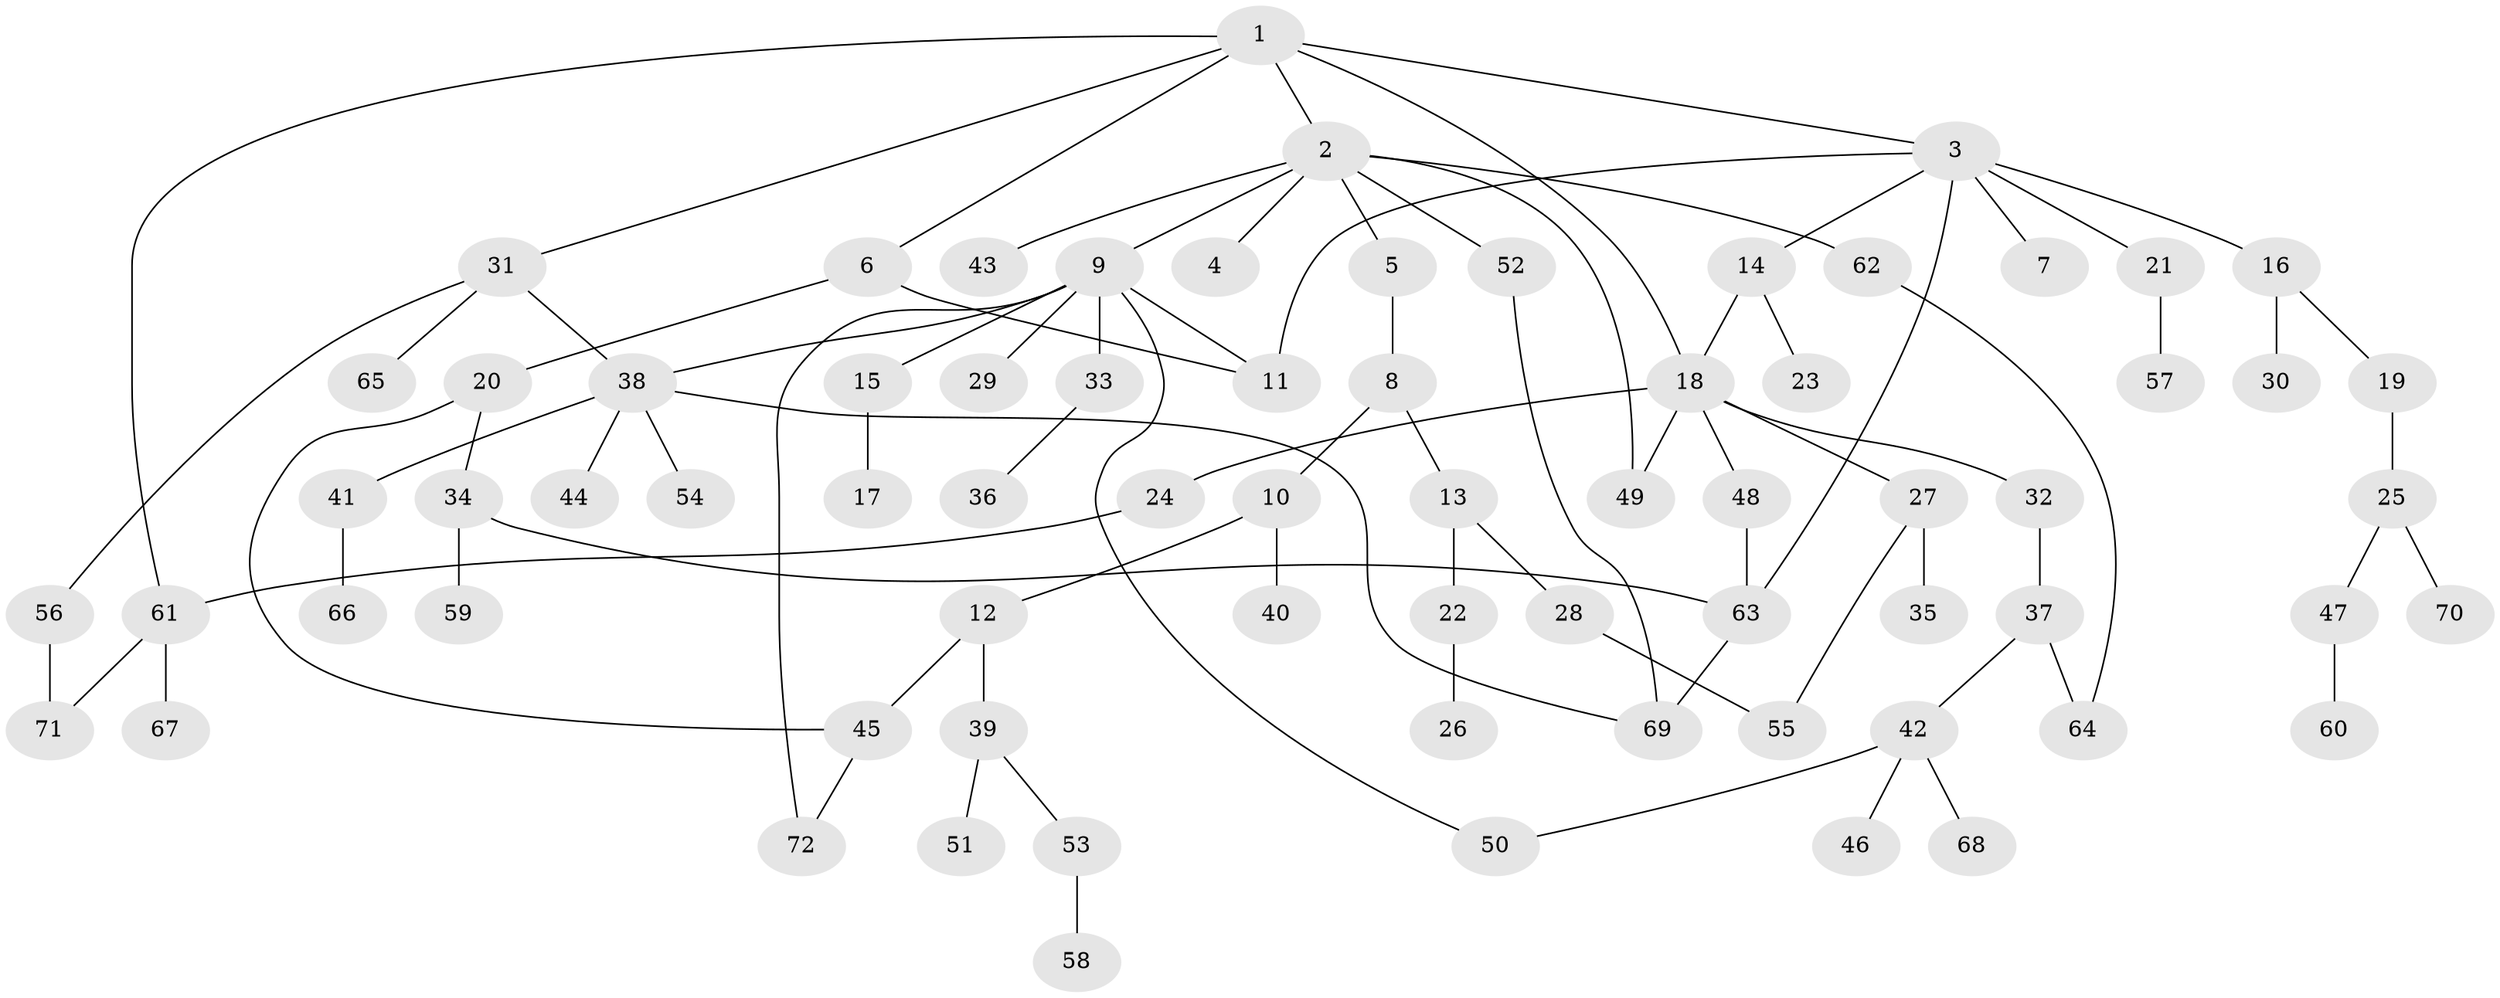 // coarse degree distribution, {8: 0.05555555555555555, 6: 0.027777777777777776, 1: 0.4166666666666667, 3: 0.08333333333333333, 4: 0.1111111111111111, 13: 0.027777777777777776, 2: 0.25, 9: 0.027777777777777776}
// Generated by graph-tools (version 1.1) at 2025/16/03/04/25 18:16:56]
// undirected, 72 vertices, 87 edges
graph export_dot {
graph [start="1"]
  node [color=gray90,style=filled];
  1;
  2;
  3;
  4;
  5;
  6;
  7;
  8;
  9;
  10;
  11;
  12;
  13;
  14;
  15;
  16;
  17;
  18;
  19;
  20;
  21;
  22;
  23;
  24;
  25;
  26;
  27;
  28;
  29;
  30;
  31;
  32;
  33;
  34;
  35;
  36;
  37;
  38;
  39;
  40;
  41;
  42;
  43;
  44;
  45;
  46;
  47;
  48;
  49;
  50;
  51;
  52;
  53;
  54;
  55;
  56;
  57;
  58;
  59;
  60;
  61;
  62;
  63;
  64;
  65;
  66;
  67;
  68;
  69;
  70;
  71;
  72;
  1 -- 2;
  1 -- 3;
  1 -- 6;
  1 -- 31;
  1 -- 18;
  1 -- 61;
  2 -- 4;
  2 -- 5;
  2 -- 9;
  2 -- 43;
  2 -- 52;
  2 -- 62;
  2 -- 49;
  3 -- 7;
  3 -- 14;
  3 -- 16;
  3 -- 21;
  3 -- 11;
  3 -- 63;
  5 -- 8;
  6 -- 20;
  6 -- 11;
  8 -- 10;
  8 -- 13;
  9 -- 11;
  9 -- 15;
  9 -- 29;
  9 -- 33;
  9 -- 72;
  9 -- 38;
  9 -- 50;
  10 -- 12;
  10 -- 40;
  12 -- 39;
  12 -- 45;
  13 -- 22;
  13 -- 28;
  14 -- 18;
  14 -- 23;
  15 -- 17;
  16 -- 19;
  16 -- 30;
  18 -- 24;
  18 -- 27;
  18 -- 32;
  18 -- 48;
  18 -- 49;
  19 -- 25;
  20 -- 34;
  20 -- 45;
  21 -- 57;
  22 -- 26;
  24 -- 61;
  25 -- 47;
  25 -- 70;
  27 -- 35;
  27 -- 55;
  28 -- 55;
  31 -- 38;
  31 -- 56;
  31 -- 65;
  32 -- 37;
  33 -- 36;
  34 -- 59;
  34 -- 63;
  37 -- 42;
  37 -- 64;
  38 -- 41;
  38 -- 44;
  38 -- 54;
  38 -- 69;
  39 -- 51;
  39 -- 53;
  41 -- 66;
  42 -- 46;
  42 -- 50;
  42 -- 68;
  45 -- 72;
  47 -- 60;
  48 -- 63;
  52 -- 69;
  53 -- 58;
  56 -- 71;
  61 -- 67;
  61 -- 71;
  62 -- 64;
  63 -- 69;
}
